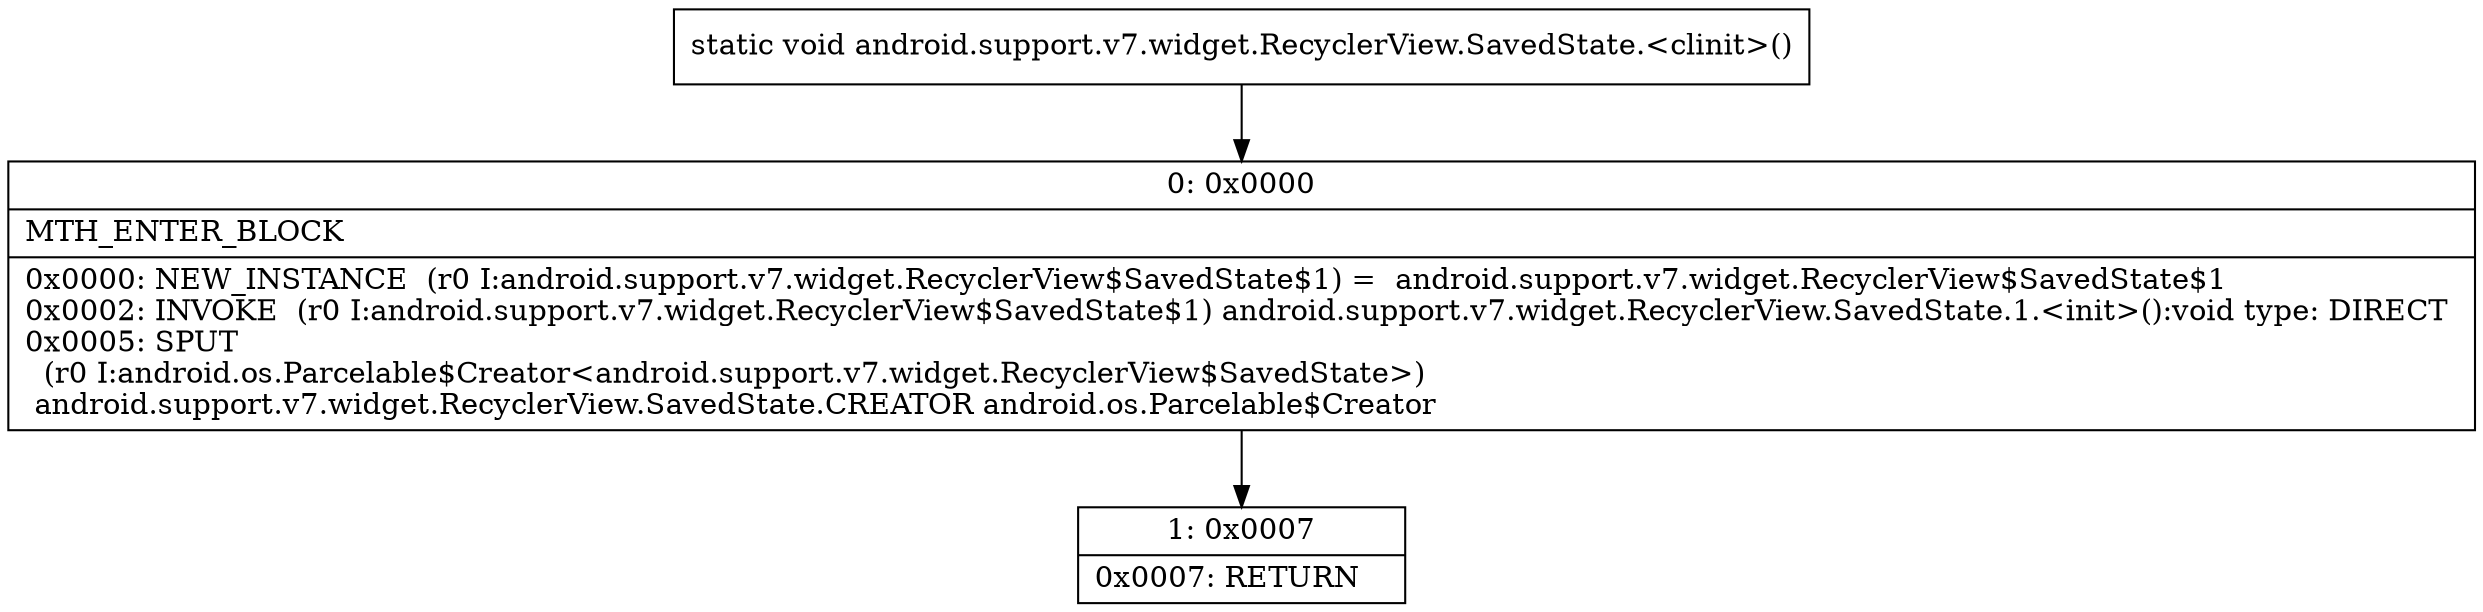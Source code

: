 digraph "CFG forandroid.support.v7.widget.RecyclerView.SavedState.\<clinit\>()V" {
Node_0 [shape=record,label="{0\:\ 0x0000|MTH_ENTER_BLOCK\l|0x0000: NEW_INSTANCE  (r0 I:android.support.v7.widget.RecyclerView$SavedState$1) =  android.support.v7.widget.RecyclerView$SavedState$1 \l0x0002: INVOKE  (r0 I:android.support.v7.widget.RecyclerView$SavedState$1) android.support.v7.widget.RecyclerView.SavedState.1.\<init\>():void type: DIRECT \l0x0005: SPUT  \l  (r0 I:android.os.Parcelable$Creator\<android.support.v7.widget.RecyclerView$SavedState\>)\l android.support.v7.widget.RecyclerView.SavedState.CREATOR android.os.Parcelable$Creator \l}"];
Node_1 [shape=record,label="{1\:\ 0x0007|0x0007: RETURN   \l}"];
MethodNode[shape=record,label="{static void android.support.v7.widget.RecyclerView.SavedState.\<clinit\>() }"];
MethodNode -> Node_0;
Node_0 -> Node_1;
}

